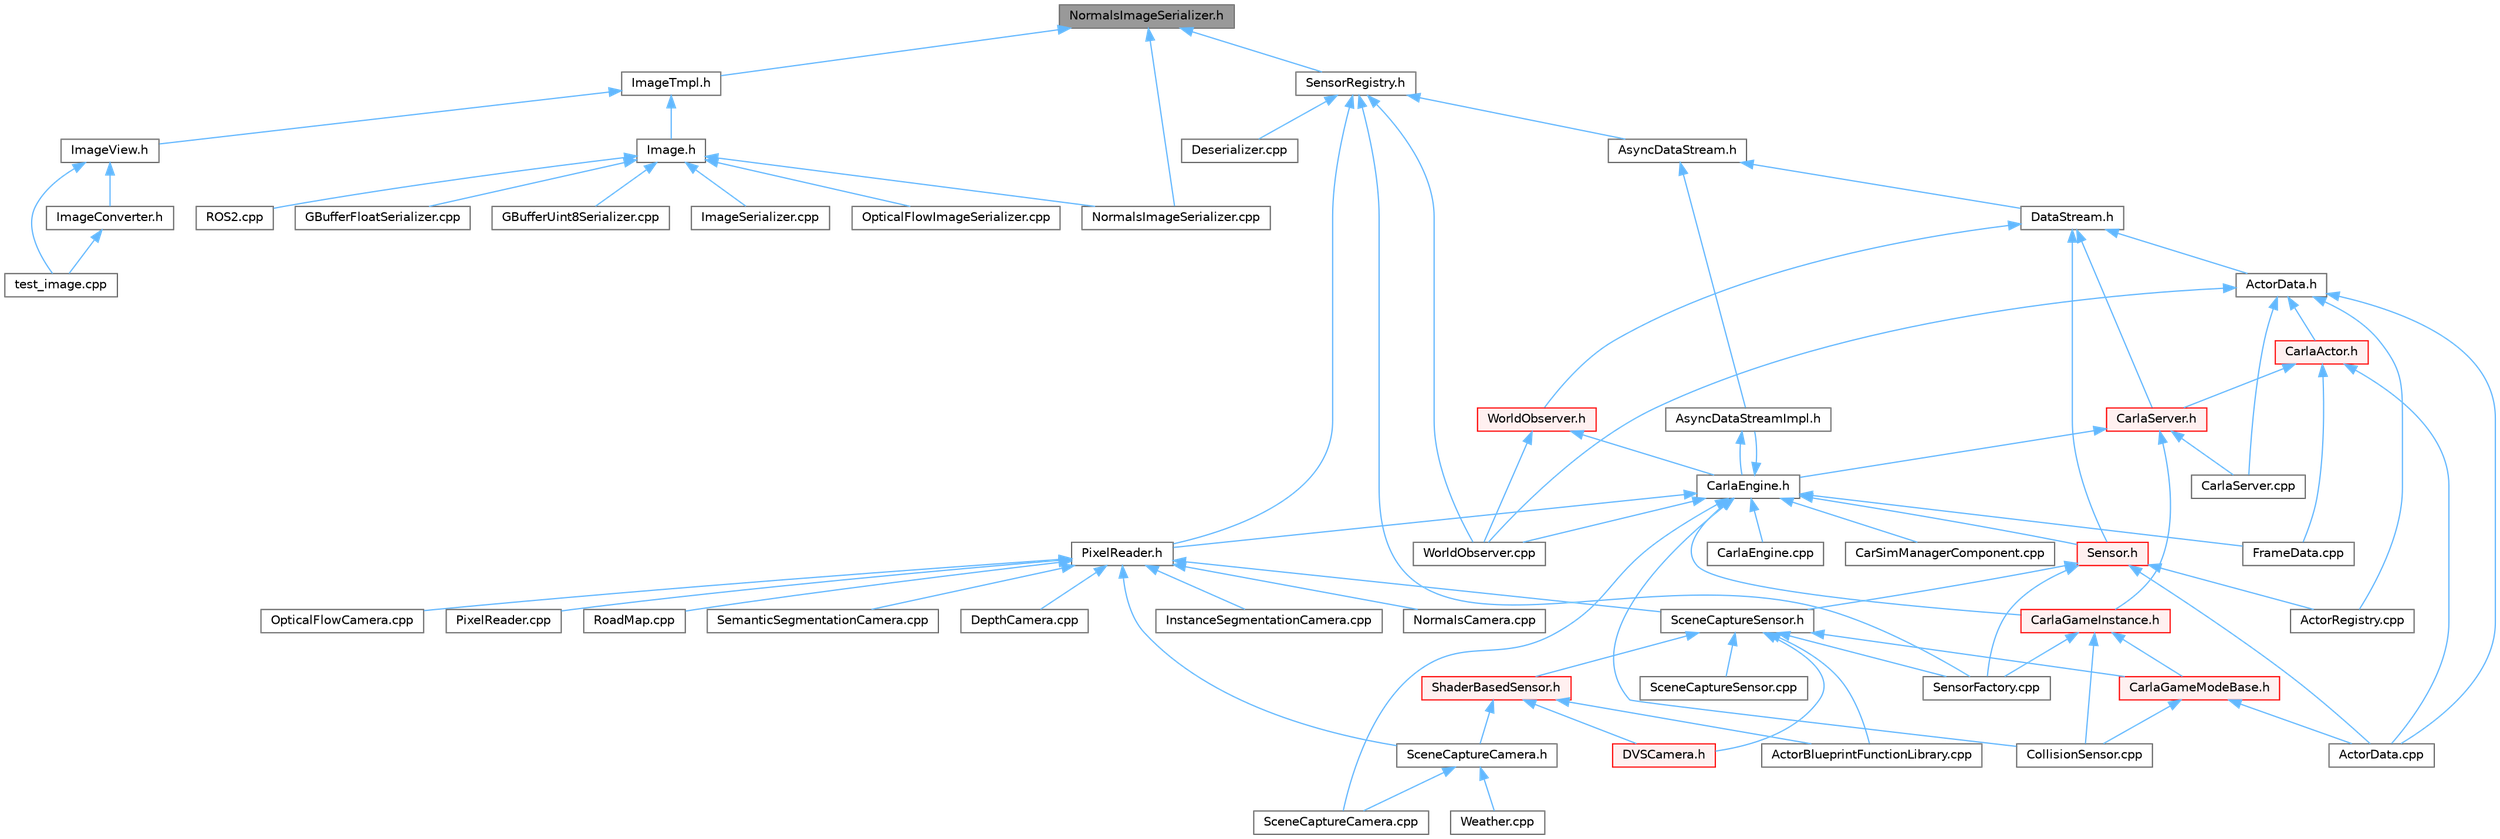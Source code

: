 digraph "NormalsImageSerializer.h"
{
 // INTERACTIVE_SVG=YES
 // LATEX_PDF_SIZE
  bgcolor="transparent";
  edge [fontname=Helvetica,fontsize=10,labelfontname=Helvetica,labelfontsize=10];
  node [fontname=Helvetica,fontsize=10,shape=box,height=0.2,width=0.4];
  Node1 [id="Node000001",label="NormalsImageSerializer.h",height=0.2,width=0.4,color="gray40", fillcolor="grey60", style="filled", fontcolor="black",tooltip=" "];
  Node1 -> Node2 [id="edge1_Node000001_Node000002",dir="back",color="steelblue1",style="solid",tooltip=" "];
  Node2 [id="Node000002",label="ImageTmpl.h",height=0.2,width=0.4,color="grey40", fillcolor="white", style="filled",URL="$d5/dca/ImageTmpl_8h.html",tooltip=" "];
  Node2 -> Node3 [id="edge2_Node000002_Node000003",dir="back",color="steelblue1",style="solid",tooltip=" "];
  Node3 [id="Node000003",label="Image.h",height=0.2,width=0.4,color="grey40", fillcolor="white", style="filled",URL="$da/d9b/sensor_2data_2Image_8h.html",tooltip=" "];
  Node3 -> Node4 [id="edge3_Node000003_Node000004",dir="back",color="steelblue1",style="solid",tooltip=" "];
  Node4 [id="Node000004",label="GBufferFloatSerializer.cpp",height=0.2,width=0.4,color="grey40", fillcolor="white", style="filled",URL="$d5/d75/GBufferFloatSerializer_8cpp.html",tooltip=" "];
  Node3 -> Node5 [id="edge4_Node000003_Node000005",dir="back",color="steelblue1",style="solid",tooltip=" "];
  Node5 [id="Node000005",label="GBufferUint8Serializer.cpp",height=0.2,width=0.4,color="grey40", fillcolor="white", style="filled",URL="$d2/dd7/GBufferUint8Serializer_8cpp.html",tooltip=" "];
  Node3 -> Node6 [id="edge5_Node000003_Node000006",dir="back",color="steelblue1",style="solid",tooltip=" "];
  Node6 [id="Node000006",label="ImageSerializer.cpp",height=0.2,width=0.4,color="grey40", fillcolor="white", style="filled",URL="$d2/d47/ImageSerializer_8cpp.html",tooltip=" "];
  Node3 -> Node7 [id="edge6_Node000003_Node000007",dir="back",color="steelblue1",style="solid",tooltip=" "];
  Node7 [id="Node000007",label="NormalsImageSerializer.cpp",height=0.2,width=0.4,color="grey40", fillcolor="white", style="filled",URL="$d3/dc3/NormalsImageSerializer_8cpp.html",tooltip=" "];
  Node3 -> Node8 [id="edge7_Node000003_Node000008",dir="back",color="steelblue1",style="solid",tooltip=" "];
  Node8 [id="Node000008",label="OpticalFlowImageSerializer.cpp",height=0.2,width=0.4,color="grey40", fillcolor="white", style="filled",URL="$d4/dba/OpticalFlowImageSerializer_8cpp.html",tooltip=" "];
  Node3 -> Node9 [id="edge8_Node000003_Node000009",dir="back",color="steelblue1",style="solid",tooltip=" "];
  Node9 [id="Node000009",label="ROS2.cpp",height=0.2,width=0.4,color="grey40", fillcolor="white", style="filled",URL="$dd/d14/ROS2_8cpp.html",tooltip=" "];
  Node2 -> Node10 [id="edge9_Node000002_Node000010",dir="back",color="steelblue1",style="solid",tooltip=" "];
  Node10 [id="Node000010",label="ImageView.h",height=0.2,width=0.4,color="grey40", fillcolor="white", style="filled",URL="$db/dac/ImageView_8h.html",tooltip=" "];
  Node10 -> Node11 [id="edge10_Node000010_Node000011",dir="back",color="steelblue1",style="solid",tooltip=" "];
  Node11 [id="Node000011",label="ImageConverter.h",height=0.2,width=0.4,color="grey40", fillcolor="white", style="filled",URL="$d7/d2c/ImageConverter_8h.html",tooltip=" "];
  Node11 -> Node12 [id="edge11_Node000011_Node000012",dir="back",color="steelblue1",style="solid",tooltip=" "];
  Node12 [id="Node000012",label="test_image.cpp",height=0.2,width=0.4,color="grey40", fillcolor="white", style="filled",URL="$d5/d1a/test__image_8cpp.html",tooltip=" "];
  Node10 -> Node12 [id="edge12_Node000010_Node000012",dir="back",color="steelblue1",style="solid",tooltip=" "];
  Node1 -> Node7 [id="edge13_Node000001_Node000007",dir="back",color="steelblue1",style="solid",tooltip=" "];
  Node1 -> Node13 [id="edge14_Node000001_Node000013",dir="back",color="steelblue1",style="solid",tooltip=" "];
  Node13 [id="Node000013",label="SensorRegistry.h",height=0.2,width=0.4,color="grey40", fillcolor="white", style="filled",URL="$d4/d03/SensorRegistry_8h.html",tooltip=" "];
  Node13 -> Node14 [id="edge15_Node000013_Node000014",dir="back",color="steelblue1",style="solid",tooltip=" "];
  Node14 [id="Node000014",label="AsyncDataStream.h",height=0.2,width=0.4,color="grey40", fillcolor="white", style="filled",URL="$d9/d4d/AsyncDataStream_8h.html",tooltip=" "];
  Node14 -> Node15 [id="edge16_Node000014_Node000015",dir="back",color="steelblue1",style="solid",tooltip=" "];
  Node15 [id="Node000015",label="AsyncDataStreamImpl.h",height=0.2,width=0.4,color="grey40", fillcolor="white", style="filled",URL="$d0/d17/AsyncDataStreamImpl_8h.html",tooltip=" "];
  Node15 -> Node16 [id="edge17_Node000015_Node000016",dir="back",color="steelblue1",style="solid",tooltip=" "];
  Node16 [id="Node000016",label="CarlaEngine.h",height=0.2,width=0.4,color="grey40", fillcolor="white", style="filled",URL="$d0/d11/CarlaEngine_8h.html",tooltip=" "];
  Node16 -> Node15 [id="edge18_Node000016_Node000015",dir="back",color="steelblue1",style="solid",tooltip=" "];
  Node16 -> Node17 [id="edge19_Node000016_Node000017",dir="back",color="steelblue1",style="solid",tooltip=" "];
  Node17 [id="Node000017",label="CarSimManagerComponent.cpp",height=0.2,width=0.4,color="grey40", fillcolor="white", style="filled",URL="$d2/d56/CarSimManagerComponent_8cpp.html",tooltip=" "];
  Node16 -> Node18 [id="edge20_Node000016_Node000018",dir="back",color="steelblue1",style="solid",tooltip=" "];
  Node18 [id="Node000018",label="CarlaEngine.cpp",height=0.2,width=0.4,color="grey40", fillcolor="white", style="filled",URL="$d6/da1/CarlaEngine_8cpp.html",tooltip=" "];
  Node16 -> Node19 [id="edge21_Node000016_Node000019",dir="back",color="steelblue1",style="solid",tooltip=" "];
  Node19 [id="Node000019",label="CarlaGameInstance.h",height=0.2,width=0.4,color="red", fillcolor="#FFF0F0", style="filled",URL="$d2/dba/CarlaGameInstance_8h.html",tooltip=" "];
  Node19 -> Node21 [id="edge22_Node000019_Node000021",dir="back",color="steelblue1",style="solid",tooltip=" "];
  Node21 [id="Node000021",label="CarlaGameModeBase.h",height=0.2,width=0.4,color="red", fillcolor="#FFF0F0", style="filled",URL="$d3/d49/CarlaGameModeBase_8h.html",tooltip=" "];
  Node21 -> Node22 [id="edge23_Node000021_Node000022",dir="back",color="steelblue1",style="solid",tooltip=" "];
  Node22 [id="Node000022",label="ActorData.cpp",height=0.2,width=0.4,color="grey40", fillcolor="white", style="filled",URL="$da/d7f/ActorData_8cpp.html",tooltip=" "];
  Node21 -> Node53 [id="edge24_Node000021_Node000053",dir="back",color="steelblue1",style="solid",tooltip=" "];
  Node53 [id="Node000053",label="CollisionSensor.cpp",height=0.2,width=0.4,color="grey40", fillcolor="white", style="filled",URL="$da/df0/CollisionSensor_8cpp.html",tooltip=" "];
  Node19 -> Node53 [id="edge25_Node000019_Node000053",dir="back",color="steelblue1",style="solid",tooltip=" "];
  Node19 -> Node43 [id="edge26_Node000019_Node000043",dir="back",color="steelblue1",style="solid",tooltip=" "];
  Node43 [id="Node000043",label="SensorFactory.cpp",height=0.2,width=0.4,color="grey40", fillcolor="white", style="filled",URL="$d0/dde/SensorFactory_8cpp.html",tooltip=" "];
  Node16 -> Node53 [id="edge27_Node000016_Node000053",dir="back",color="steelblue1",style="solid",tooltip=" "];
  Node16 -> Node35 [id="edge28_Node000016_Node000035",dir="back",color="steelblue1",style="solid",tooltip=" "];
  Node35 [id="Node000035",label="FrameData.cpp",height=0.2,width=0.4,color="grey40", fillcolor="white", style="filled",URL="$df/d8a/FrameData_8cpp.html",tooltip=" "];
  Node16 -> Node57 [id="edge29_Node000016_Node000057",dir="back",color="steelblue1",style="solid",tooltip=" "];
  Node57 [id="Node000057",label="PixelReader.h",height=0.2,width=0.4,color="grey40", fillcolor="white", style="filled",URL="$df/d2e/PixelReader_8h.html",tooltip=" "];
  Node57 -> Node58 [id="edge30_Node000057_Node000058",dir="back",color="steelblue1",style="solid",tooltip=" "];
  Node58 [id="Node000058",label="DepthCamera.cpp",height=0.2,width=0.4,color="grey40", fillcolor="white", style="filled",URL="$d7/d0e/DepthCamera_8cpp.html",tooltip=" "];
  Node57 -> Node59 [id="edge31_Node000057_Node000059",dir="back",color="steelblue1",style="solid",tooltip=" "];
  Node59 [id="Node000059",label="InstanceSegmentationCamera.cpp",height=0.2,width=0.4,color="grey40", fillcolor="white", style="filled",URL="$d6/dcd/InstanceSegmentationCamera_8cpp.html",tooltip=" "];
  Node57 -> Node60 [id="edge32_Node000057_Node000060",dir="back",color="steelblue1",style="solid",tooltip=" "];
  Node60 [id="Node000060",label="NormalsCamera.cpp",height=0.2,width=0.4,color="grey40", fillcolor="white", style="filled",URL="$d6/d81/NormalsCamera_8cpp.html",tooltip=" "];
  Node57 -> Node61 [id="edge33_Node000057_Node000061",dir="back",color="steelblue1",style="solid",tooltip=" "];
  Node61 [id="Node000061",label="OpticalFlowCamera.cpp",height=0.2,width=0.4,color="grey40", fillcolor="white", style="filled",URL="$d0/d58/OpticalFlowCamera_8cpp.html",tooltip=" "];
  Node57 -> Node62 [id="edge34_Node000057_Node000062",dir="back",color="steelblue1",style="solid",tooltip=" "];
  Node62 [id="Node000062",label="PixelReader.cpp",height=0.2,width=0.4,color="grey40", fillcolor="white", style="filled",URL="$dc/db0/PixelReader_8cpp.html",tooltip=" "];
  Node57 -> Node63 [id="edge35_Node000057_Node000063",dir="back",color="steelblue1",style="solid",tooltip=" "];
  Node63 [id="Node000063",label="RoadMap.cpp",height=0.2,width=0.4,color="grey40", fillcolor="white", style="filled",URL="$d2/de5/RoadMap_8cpp.html",tooltip=" "];
  Node57 -> Node64 [id="edge36_Node000057_Node000064",dir="back",color="steelblue1",style="solid",tooltip=" "];
  Node64 [id="Node000064",label="SceneCaptureCamera.h",height=0.2,width=0.4,color="grey40", fillcolor="white", style="filled",URL="$dc/d56/SceneCaptureCamera_8h.html",tooltip=" "];
  Node64 -> Node65 [id="edge37_Node000064_Node000065",dir="back",color="steelblue1",style="solid",tooltip=" "];
  Node65 [id="Node000065",label="SceneCaptureCamera.cpp",height=0.2,width=0.4,color="grey40", fillcolor="white", style="filled",URL="$d1/dec/SceneCaptureCamera_8cpp.html",tooltip=" "];
  Node64 -> Node66 [id="edge38_Node000064_Node000066",dir="back",color="steelblue1",style="solid",tooltip=" "];
  Node66 [id="Node000066",label="Weather.cpp",height=0.2,width=0.4,color="grey40", fillcolor="white", style="filled",URL="$d2/d0f/Weather_8cpp.html",tooltip=" "];
  Node57 -> Node67 [id="edge39_Node000057_Node000067",dir="back",color="steelblue1",style="solid",tooltip=" "];
  Node67 [id="Node000067",label="SceneCaptureSensor.h",height=0.2,width=0.4,color="grey40", fillcolor="white", style="filled",URL="$d8/d95/SceneCaptureSensor_8h.html",tooltip=" "];
  Node67 -> Node68 [id="edge40_Node000067_Node000068",dir="back",color="steelblue1",style="solid",tooltip=" "];
  Node68 [id="Node000068",label="ActorBlueprintFunctionLibrary.cpp",height=0.2,width=0.4,color="grey40", fillcolor="white", style="filled",URL="$dd/d08/ActorBlueprintFunctionLibrary_8cpp.html",tooltip=" "];
  Node67 -> Node21 [id="edge41_Node000067_Node000021",dir="back",color="steelblue1",style="solid",tooltip=" "];
  Node67 -> Node69 [id="edge42_Node000067_Node000069",dir="back",color="steelblue1",style="solid",tooltip=" "];
  Node69 [id="Node000069",label="DVSCamera.h",height=0.2,width=0.4,color="red", fillcolor="#FFF0F0", style="filled",URL="$d6/db9/DVSCamera_8h.html",tooltip=" "];
  Node67 -> Node41 [id="edge43_Node000067_Node000041",dir="back",color="steelblue1",style="solid",tooltip=" "];
  Node41 [id="Node000041",label="SceneCaptureSensor.cpp",height=0.2,width=0.4,color="grey40", fillcolor="white", style="filled",URL="$db/d2d/SceneCaptureSensor_8cpp.html",tooltip=" "];
  Node67 -> Node43 [id="edge44_Node000067_Node000043",dir="back",color="steelblue1",style="solid",tooltip=" "];
  Node67 -> Node71 [id="edge45_Node000067_Node000071",dir="back",color="steelblue1",style="solid",tooltip=" "];
  Node71 [id="Node000071",label="ShaderBasedSensor.h",height=0.2,width=0.4,color="red", fillcolor="#FFF0F0", style="filled",URL="$da/d69/ShaderBasedSensor_8h.html",tooltip=" "];
  Node71 -> Node68 [id="edge46_Node000071_Node000068",dir="back",color="steelblue1",style="solid",tooltip=" "];
  Node71 -> Node69 [id="edge47_Node000071_Node000069",dir="back",color="steelblue1",style="solid",tooltip=" "];
  Node71 -> Node64 [id="edge48_Node000071_Node000064",dir="back",color="steelblue1",style="solid",tooltip=" "];
  Node57 -> Node81 [id="edge49_Node000057_Node000081",dir="back",color="steelblue1",style="solid",tooltip=" "];
  Node81 [id="Node000081",label="SemanticSegmentationCamera.cpp",height=0.2,width=0.4,color="grey40", fillcolor="white", style="filled",URL="$d9/d38/SemanticSegmentationCamera_8cpp.html",tooltip=" "];
  Node16 -> Node65 [id="edge50_Node000016_Node000065",dir="back",color="steelblue1",style="solid",tooltip=" "];
  Node16 -> Node83 [id="edge51_Node000016_Node000083",dir="back",color="steelblue1",style="solid",tooltip=" "];
  Node83 [id="Node000083",label="Sensor.h",height=0.2,width=0.4,color="red", fillcolor="#FFF0F0", style="filled",URL="$d7/d7d/Unreal_2CarlaUE4_2Plugins_2Carla_2Source_2Carla_2Sensor_2Sensor_8h.html",tooltip=" "];
  Node83 -> Node22 [id="edge52_Node000083_Node000022",dir="back",color="steelblue1",style="solid",tooltip=" "];
  Node83 -> Node84 [id="edge53_Node000083_Node000084",dir="back",color="steelblue1",style="solid",tooltip=" "];
  Node84 [id="Node000084",label="ActorRegistry.cpp",height=0.2,width=0.4,color="grey40", fillcolor="white", style="filled",URL="$d3/df3/ActorRegistry_8cpp.html",tooltip=" "];
  Node83 -> Node67 [id="edge54_Node000083_Node000067",dir="back",color="steelblue1",style="solid",tooltip=" "];
  Node83 -> Node43 [id="edge55_Node000083_Node000043",dir="back",color="steelblue1",style="solid",tooltip=" "];
  Node16 -> Node109 [id="edge56_Node000016_Node000109",dir="back",color="steelblue1",style="solid",tooltip=" "];
  Node109 [id="Node000109",label="WorldObserver.cpp",height=0.2,width=0.4,color="grey40", fillcolor="white", style="filled",URL="$d9/de7/WorldObserver_8cpp.html",tooltip=" "];
  Node14 -> Node110 [id="edge57_Node000014_Node000110",dir="back",color="steelblue1",style="solid",tooltip=" "];
  Node110 [id="Node000110",label="DataStream.h",height=0.2,width=0.4,color="grey40", fillcolor="white", style="filled",URL="$da/dd9/DataStream_8h.html",tooltip=" "];
  Node110 -> Node111 [id="edge58_Node000110_Node000111",dir="back",color="steelblue1",style="solid",tooltip=" "];
  Node111 [id="Node000111",label="ActorData.h",height=0.2,width=0.4,color="grey40", fillcolor="white", style="filled",URL="$de/d7d/ActorData_8h.html",tooltip=" "];
  Node111 -> Node22 [id="edge59_Node000111_Node000022",dir="back",color="steelblue1",style="solid",tooltip=" "];
  Node111 -> Node84 [id="edge60_Node000111_Node000084",dir="back",color="steelblue1",style="solid",tooltip=" "];
  Node111 -> Node112 [id="edge61_Node000111_Node000112",dir="back",color="steelblue1",style="solid",tooltip=" "];
  Node112 [id="Node000112",label="CarlaActor.h",height=0.2,width=0.4,color="red", fillcolor="#FFF0F0", style="filled",URL="$de/d36/CarlaActor_8h.html",tooltip=" "];
  Node112 -> Node22 [id="edge62_Node000112_Node000022",dir="back",color="steelblue1",style="solid",tooltip=" "];
  Node112 -> Node121 [id="edge63_Node000112_Node000121",dir="back",color="steelblue1",style="solid",tooltip=" "];
  Node121 [id="Node000121",label="CarlaServer.h",height=0.2,width=0.4,color="red", fillcolor="#FFF0F0", style="filled",URL="$d0/d35/CarlaServer_8h.html",tooltip=" "];
  Node121 -> Node16 [id="edge64_Node000121_Node000016",dir="back",color="steelblue1",style="solid",tooltip=" "];
  Node121 -> Node19 [id="edge65_Node000121_Node000019",dir="back",color="steelblue1",style="solid",tooltip=" "];
  Node121 -> Node30 [id="edge66_Node000121_Node000030",dir="back",color="steelblue1",style="solid",tooltip=" "];
  Node30 [id="Node000030",label="CarlaServer.cpp",height=0.2,width=0.4,color="grey40", fillcolor="white", style="filled",URL="$db/d6c/CarlaServer_8cpp.html",tooltip=" "];
  Node112 -> Node35 [id="edge67_Node000112_Node000035",dir="back",color="steelblue1",style="solid",tooltip=" "];
  Node111 -> Node30 [id="edge68_Node000111_Node000030",dir="back",color="steelblue1",style="solid",tooltip=" "];
  Node111 -> Node109 [id="edge69_Node000111_Node000109",dir="back",color="steelblue1",style="solid",tooltip=" "];
  Node110 -> Node121 [id="edge70_Node000110_Node000121",dir="back",color="steelblue1",style="solid",tooltip=" "];
  Node110 -> Node83 [id="edge71_Node000110_Node000083",dir="back",color="steelblue1",style="solid",tooltip=" "];
  Node110 -> Node132 [id="edge72_Node000110_Node000132",dir="back",color="steelblue1",style="solid",tooltip=" "];
  Node132 [id="Node000132",label="WorldObserver.h",height=0.2,width=0.4,color="red", fillcolor="#FFF0F0", style="filled",URL="$d8/deb/WorldObserver_8h.html",tooltip=" "];
  Node132 -> Node16 [id="edge73_Node000132_Node000016",dir="back",color="steelblue1",style="solid",tooltip=" "];
  Node132 -> Node109 [id="edge74_Node000132_Node000109",dir="back",color="steelblue1",style="solid",tooltip=" "];
  Node13 -> Node133 [id="edge75_Node000013_Node000133",dir="back",color="steelblue1",style="solid",tooltip=" "];
  Node133 [id="Node000133",label="Deserializer.cpp",height=0.2,width=0.4,color="grey40", fillcolor="white", style="filled",URL="$d0/d1a/Deserializer_8cpp.html",tooltip=" "];
  Node13 -> Node57 [id="edge76_Node000013_Node000057",dir="back",color="steelblue1",style="solid",tooltip=" "];
  Node13 -> Node43 [id="edge77_Node000013_Node000043",dir="back",color="steelblue1",style="solid",tooltip=" "];
  Node13 -> Node109 [id="edge78_Node000013_Node000109",dir="back",color="steelblue1",style="solid",tooltip=" "];
}

